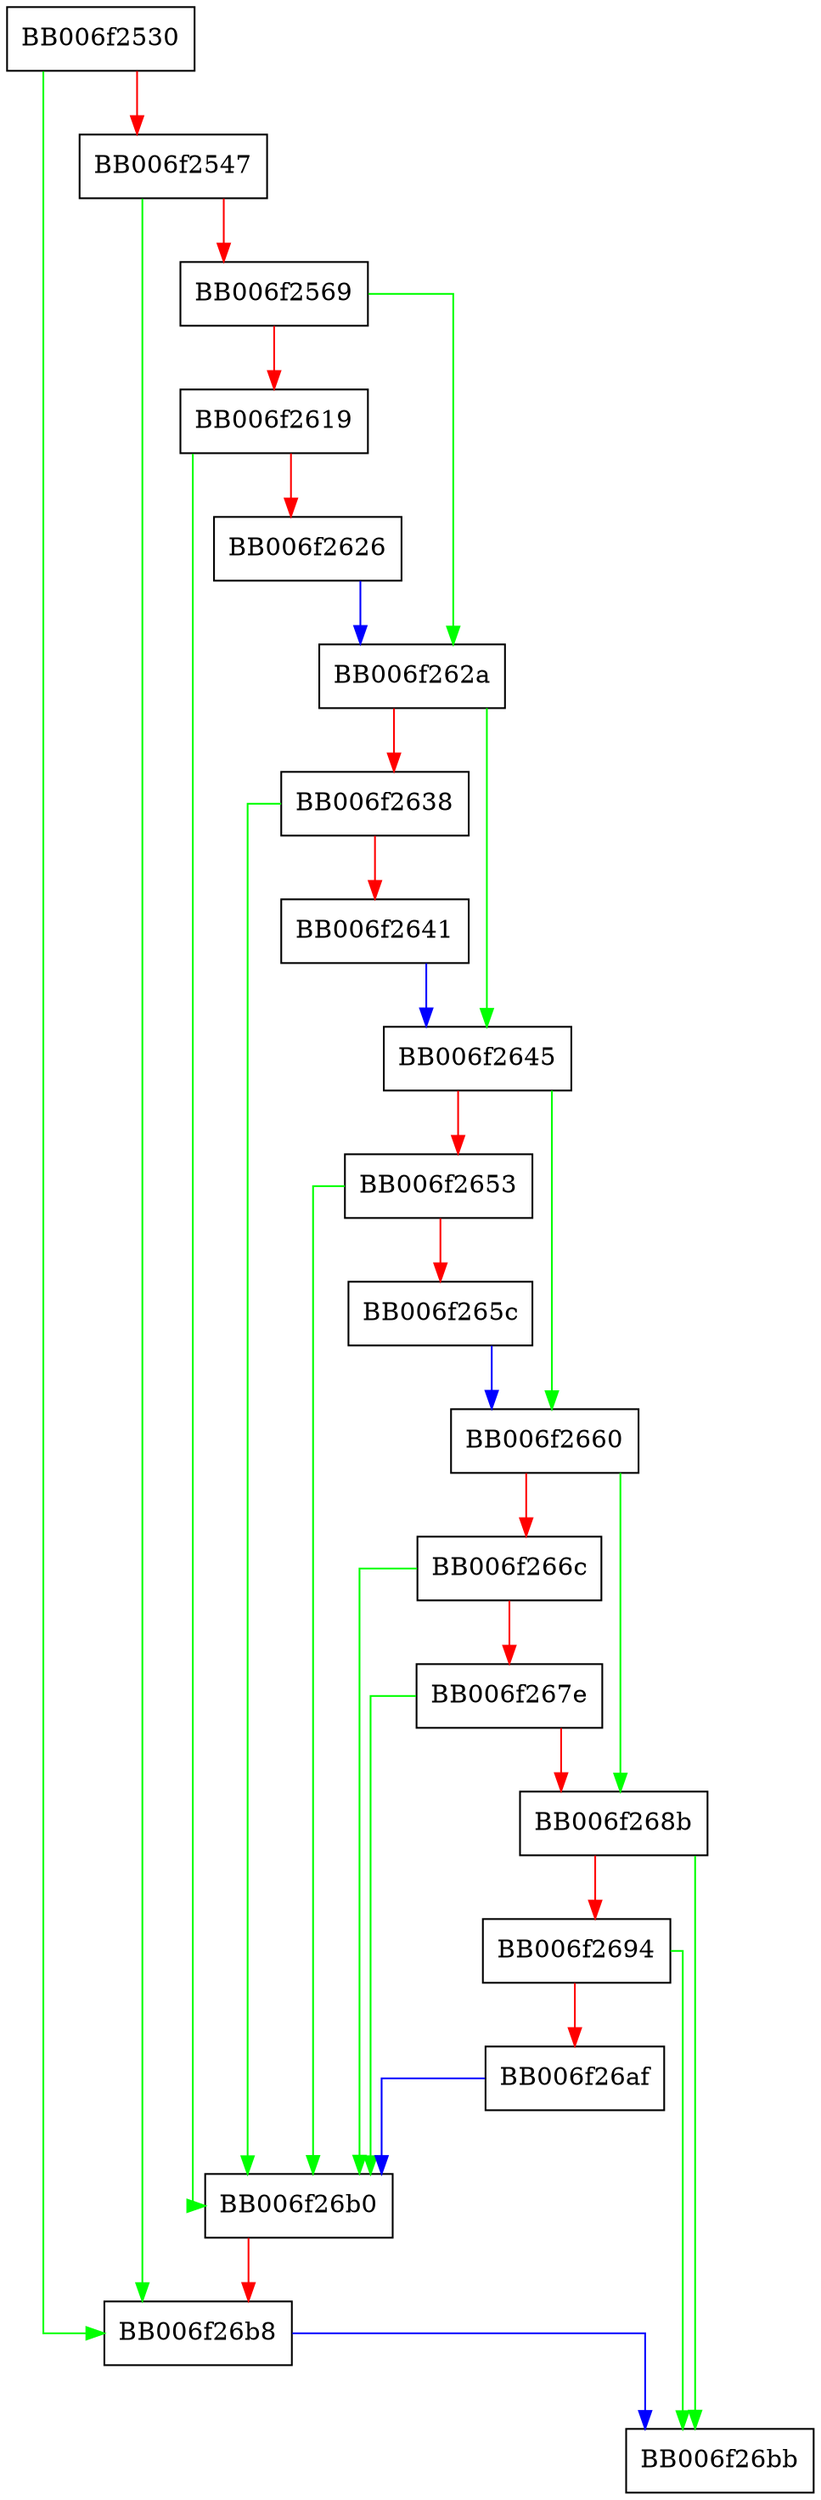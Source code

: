 digraph rsa_dupctx {
  node [shape="box"];
  graph [splines=ortho];
  BB006f2530 -> BB006f26b8 [color="green"];
  BB006f2530 -> BB006f2547 [color="red"];
  BB006f2547 -> BB006f26b8 [color="green"];
  BB006f2547 -> BB006f2569 [color="red"];
  BB006f2569 -> BB006f262a [color="green"];
  BB006f2569 -> BB006f2619 [color="red"];
  BB006f2619 -> BB006f26b0 [color="green"];
  BB006f2619 -> BB006f2626 [color="red"];
  BB006f2626 -> BB006f262a [color="blue"];
  BB006f262a -> BB006f2645 [color="green"];
  BB006f262a -> BB006f2638 [color="red"];
  BB006f2638 -> BB006f26b0 [color="green"];
  BB006f2638 -> BB006f2641 [color="red"];
  BB006f2641 -> BB006f2645 [color="blue"];
  BB006f2645 -> BB006f2660 [color="green"];
  BB006f2645 -> BB006f2653 [color="red"];
  BB006f2653 -> BB006f26b0 [color="green"];
  BB006f2653 -> BB006f265c [color="red"];
  BB006f265c -> BB006f2660 [color="blue"];
  BB006f2660 -> BB006f268b [color="green"];
  BB006f2660 -> BB006f266c [color="red"];
  BB006f266c -> BB006f26b0 [color="green"];
  BB006f266c -> BB006f267e [color="red"];
  BB006f267e -> BB006f26b0 [color="green"];
  BB006f267e -> BB006f268b [color="red"];
  BB006f268b -> BB006f26bb [color="green"];
  BB006f268b -> BB006f2694 [color="red"];
  BB006f2694 -> BB006f26bb [color="green"];
  BB006f2694 -> BB006f26af [color="red"];
  BB006f26af -> BB006f26b0 [color="blue"];
  BB006f26b0 -> BB006f26b8 [color="red"];
  BB006f26b8 -> BB006f26bb [color="blue"];
}